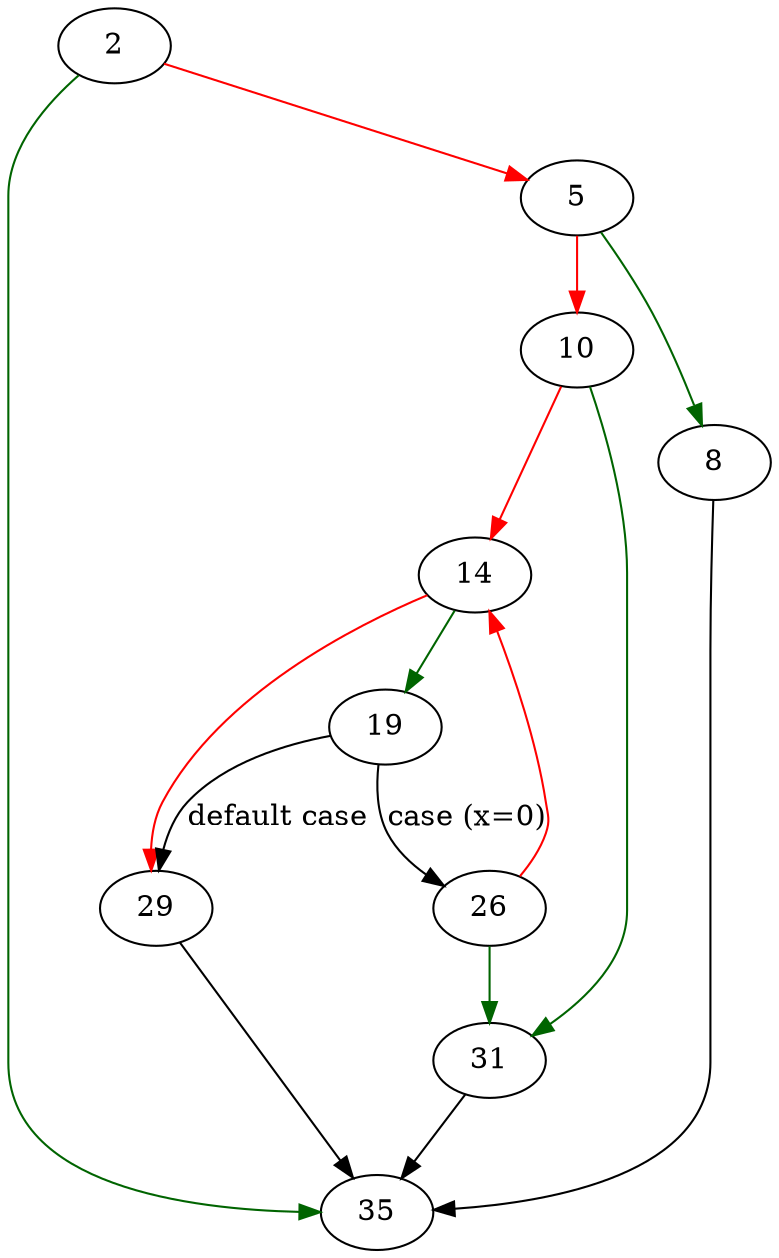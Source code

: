 strict digraph "is_empty_dir" {
	// Node definitions.
	2 [entry=true];
	35;
	5;
	8;
	10;
	31;
	14;
	19;
	29;
	26;

	// Edge definitions.
	2 -> 35 [
		color=darkgreen
		cond=true
	];
	2 -> 5 [
		color=red
		cond=false
	];
	5 -> 8 [
		color=darkgreen
		cond=true
	];
	5 -> 10 [
		color=red
		cond=false
	];
	8 -> 35;
	10 -> 31 [
		color=darkgreen
		cond=true
	];
	10 -> 14 [
		color=red
		cond=false
	];
	31 -> 35;
	14 -> 19 [
		color=darkgreen
		cond=true
	];
	14 -> 29 [
		color=red
		cond=false
	];
	19 -> 29 [
		cond="default case"
		label="default case"
	];
	19 -> 26 [
		cond="case (x=0)"
		label="case (x=0)"
	];
	29 -> 35;
	26 -> 31 [
		color=darkgreen
		cond=true
	];
	26 -> 14 [
		color=red
		cond=false
	];
}